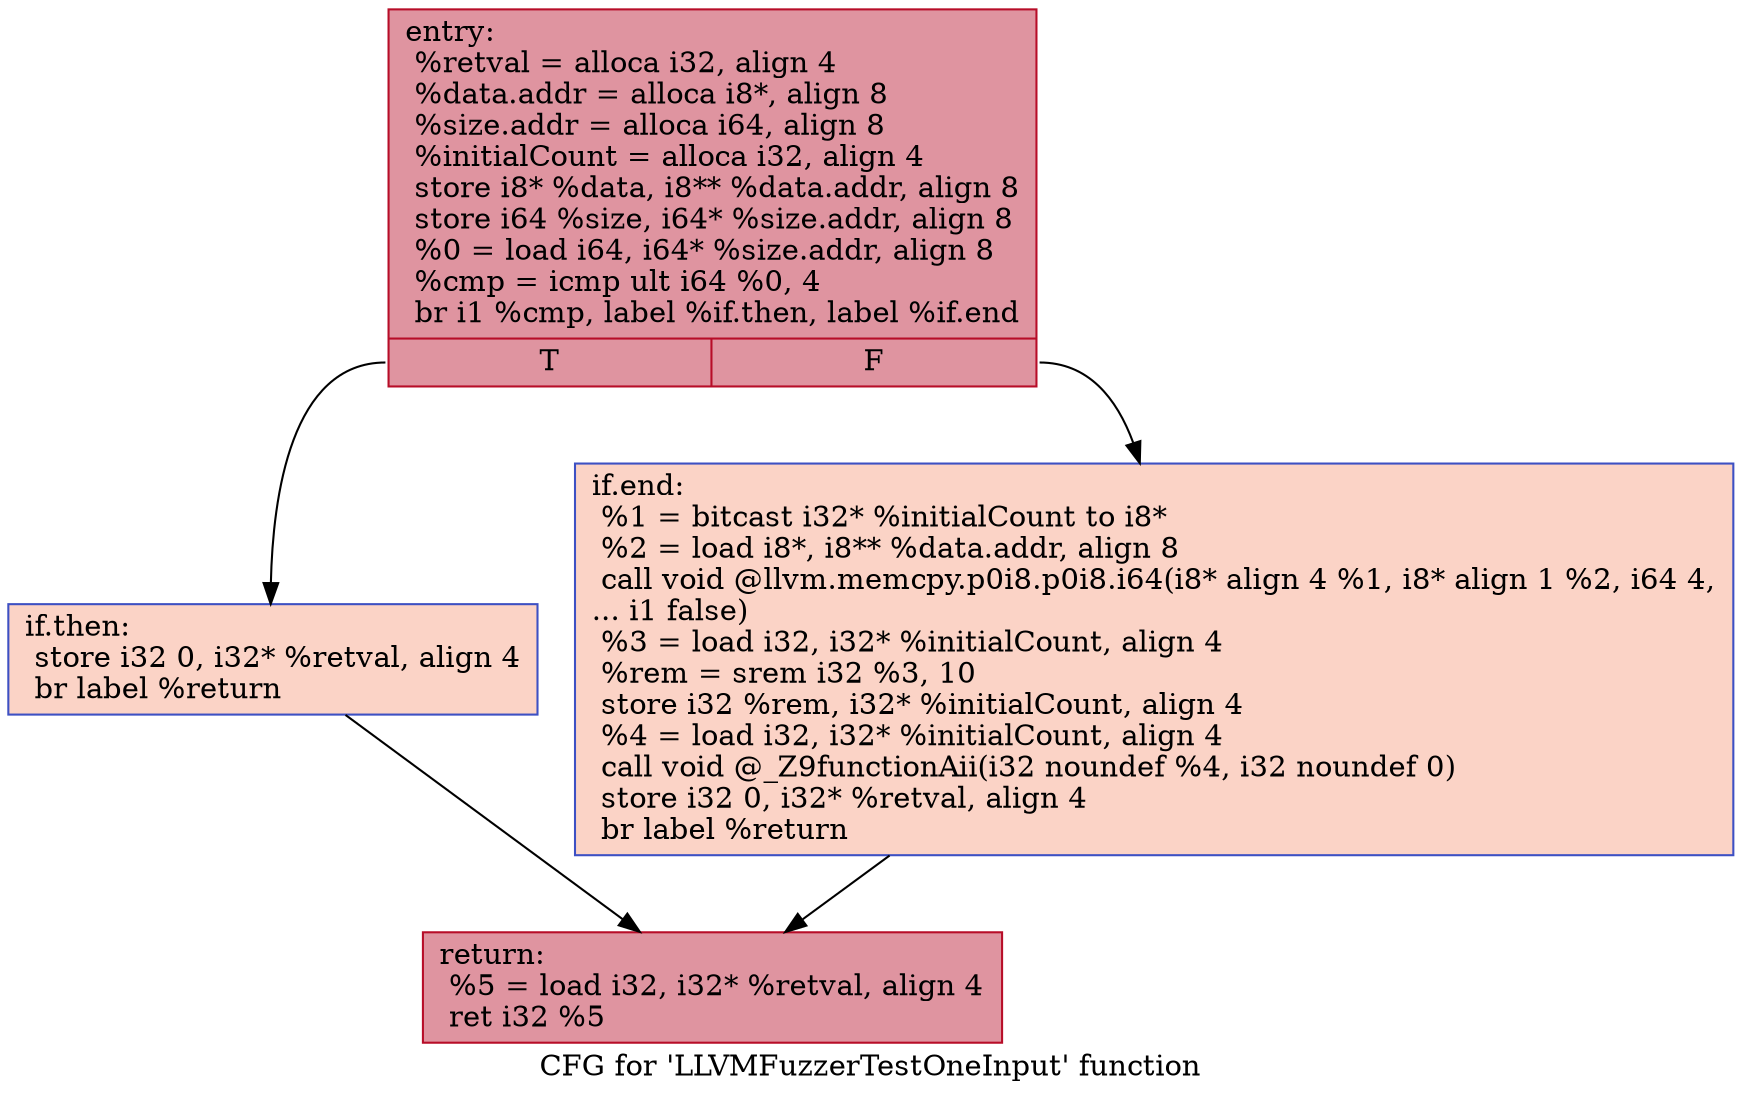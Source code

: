 digraph "CFG for 'LLVMFuzzerTestOneInput' function" {
	label="CFG for 'LLVMFuzzerTestOneInput' function";

	Node0x5598eee130d0 [shape=record,color="#b70d28ff", style=filled, fillcolor="#b70d2870",label="{entry:\l  %retval = alloca i32, align 4\l  %data.addr = alloca i8*, align 8\l  %size.addr = alloca i64, align 8\l  %initialCount = alloca i32, align 4\l  store i8* %data, i8** %data.addr, align 8\l  store i64 %size, i64* %size.addr, align 8\l  %0 = load i64, i64* %size.addr, align 8\l  %cmp = icmp ult i64 %0, 4\l  br i1 %cmp, label %if.then, label %if.end\l|{<s0>T|<s1>F}}"];
	Node0x5598eee130d0:s0 -> Node0x5598eee135d0;
	Node0x5598eee130d0:s1 -> Node0x5598eee13640;
	Node0x5598eee135d0 [shape=record,color="#3d50c3ff", style=filled, fillcolor="#f59c7d70",label="{if.then:                                          \l  store i32 0, i32* %retval, align 4\l  br label %return\l}"];
	Node0x5598eee135d0 -> Node0x5598eee13850;
	Node0x5598eee13640 [shape=record,color="#3d50c3ff", style=filled, fillcolor="#f59c7d70",label="{if.end:                                           \l  %1 = bitcast i32* %initialCount to i8*\l  %2 = load i8*, i8** %data.addr, align 8\l  call void @llvm.memcpy.p0i8.p0i8.i64(i8* align 4 %1, i8* align 1 %2, i64 4,\l... i1 false)\l  %3 = load i32, i32* %initialCount, align 4\l  %rem = srem i32 %3, 10\l  store i32 %rem, i32* %initialCount, align 4\l  %4 = load i32, i32* %initialCount, align 4\l  call void @_Z9functionAii(i32 noundef %4, i32 noundef 0)\l  store i32 0, i32* %retval, align 4\l  br label %return\l}"];
	Node0x5598eee13640 -> Node0x5598eee13850;
	Node0x5598eee13850 [shape=record,color="#b70d28ff", style=filled, fillcolor="#b70d2870",label="{return:                                           \l  %5 = load i32, i32* %retval, align 4\l  ret i32 %5\l}"];
}
